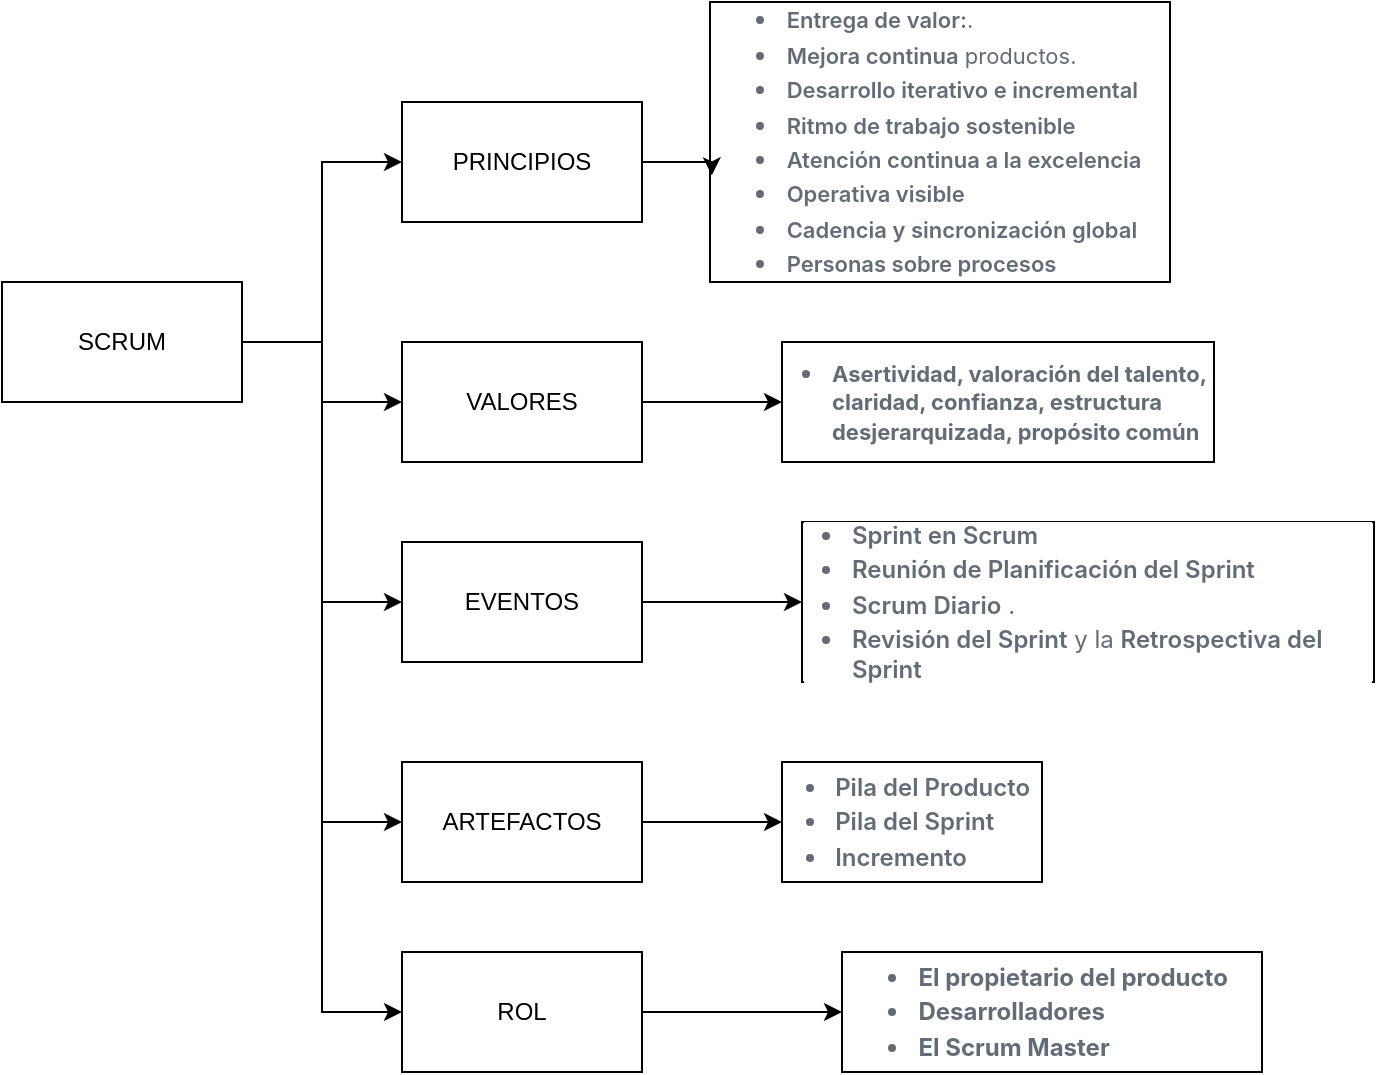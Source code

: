 <mxfile version="24.2.5" type="device">
  <diagram name="Página-1" id="WVmp2pQk49Cqd2bTrI5O">
    <mxGraphModel dx="1002" dy="535" grid="1" gridSize="10" guides="1" tooltips="1" connect="1" arrows="1" fold="1" page="1" pageScale="1" pageWidth="827" pageHeight="1169" math="0" shadow="0">
      <root>
        <mxCell id="0" />
        <mxCell id="1" parent="0" />
        <mxCell id="HahyfrMqMnk-RBZxCLah-35" style="edgeStyle=orthogonalEdgeStyle;rounded=0;orthogonalLoop=1;jettySize=auto;html=1;entryX=0;entryY=0.5;entryDx=0;entryDy=0;" edge="1" parent="1" source="HahyfrMqMnk-RBZxCLah-2" target="HahyfrMqMnk-RBZxCLah-34">
          <mxGeometry relative="1" as="geometry" />
        </mxCell>
        <mxCell id="HahyfrMqMnk-RBZxCLah-39" style="edgeStyle=orthogonalEdgeStyle;rounded=0;orthogonalLoop=1;jettySize=auto;html=1;entryX=0;entryY=0.5;entryDx=0;entryDy=0;" edge="1" parent="1" source="HahyfrMqMnk-RBZxCLah-2" target="HahyfrMqMnk-RBZxCLah-38">
          <mxGeometry relative="1" as="geometry" />
        </mxCell>
        <mxCell id="HahyfrMqMnk-RBZxCLah-40" style="edgeStyle=orthogonalEdgeStyle;rounded=0;orthogonalLoop=1;jettySize=auto;html=1;entryX=0;entryY=0.5;entryDx=0;entryDy=0;" edge="1" parent="1" source="HahyfrMqMnk-RBZxCLah-2" target="HahyfrMqMnk-RBZxCLah-3">
          <mxGeometry relative="1" as="geometry" />
        </mxCell>
        <mxCell id="HahyfrMqMnk-RBZxCLah-41" style="edgeStyle=orthogonalEdgeStyle;rounded=0;orthogonalLoop=1;jettySize=auto;html=1;entryX=0;entryY=0.5;entryDx=0;entryDy=0;" edge="1" parent="1" source="HahyfrMqMnk-RBZxCLah-2" target="HahyfrMqMnk-RBZxCLah-4">
          <mxGeometry relative="1" as="geometry" />
        </mxCell>
        <mxCell id="HahyfrMqMnk-RBZxCLah-50" style="edgeStyle=orthogonalEdgeStyle;rounded=0;orthogonalLoop=1;jettySize=auto;html=1;entryX=0;entryY=0.5;entryDx=0;entryDy=0;" edge="1" parent="1" source="HahyfrMqMnk-RBZxCLah-2" target="HahyfrMqMnk-RBZxCLah-44">
          <mxGeometry relative="1" as="geometry" />
        </mxCell>
        <mxCell id="HahyfrMqMnk-RBZxCLah-2" value="SCRUM" style="rounded=0;whiteSpace=wrap;html=1;" vertex="1" parent="1">
          <mxGeometry y="220" width="120" height="60" as="geometry" />
        </mxCell>
        <mxCell id="HahyfrMqMnk-RBZxCLah-3" value="PRINCIPIOS" style="rounded=0;whiteSpace=wrap;html=1;" vertex="1" parent="1">
          <mxGeometry x="200" y="130" width="120" height="60" as="geometry" />
        </mxCell>
        <mxCell id="HahyfrMqMnk-RBZxCLah-27" value="" style="edgeStyle=orthogonalEdgeStyle;rounded=0;orthogonalLoop=1;jettySize=auto;html=1;" edge="1" parent="1" source="HahyfrMqMnk-RBZxCLah-4" target="HahyfrMqMnk-RBZxCLah-26">
          <mxGeometry relative="1" as="geometry" />
        </mxCell>
        <mxCell id="HahyfrMqMnk-RBZxCLah-4" value="VALORES" style="rounded=0;whiteSpace=wrap;html=1;" vertex="1" parent="1">
          <mxGeometry x="200" y="250" width="120" height="60" as="geometry" />
        </mxCell>
        <mxCell id="HahyfrMqMnk-RBZxCLah-24" value="&lt;ul style=&quot;box-sizing: border-box; padding-left: 2em; margin-top: 0px; margin-bottom: 0px; color: rgb(99, 108, 118); font-family: -apple-system, BlinkMacSystemFont, &amp;quot;Segoe UI&amp;quot;, &amp;quot;Noto Sans&amp;quot;, Helvetica, Arial, sans-serif, &amp;quot;Apple Color Emoji&amp;quot;, &amp;quot;Segoe UI Emoji&amp;quot;; text-align: start; background-color: rgb(255, 255, 255);&quot;&gt;&lt;li style=&quot;box-sizing: border-box;&quot;&gt;&lt;font style=&quot;font-size: 11px;&quot;&gt;&lt;span style=&quot;box-sizing: border-box; font-weight: var(--base-text-weight-semibold, 600);&quot;&gt;Entrega de valor:&lt;/span&gt;&lt;font style=&quot;&quot;&gt;.&lt;/font&gt;&lt;/font&gt;&lt;/li&gt;&lt;li style=&quot;box-sizing: border-box; margin-top: 0.25em;&quot;&gt;&lt;font style=&quot;font-size: 11px;&quot;&gt;&lt;span style=&quot;box-sizing: border-box; font-weight: var(--base-text-weight-semibold, 600);&quot;&gt;Mejora continua&lt;/span&gt;&lt;font style=&quot;&quot;&gt;&amp;nbsp;productos.&lt;/font&gt;&lt;/font&gt;&lt;/li&gt;&lt;li style=&quot;box-sizing: border-box; margin-top: 0.25em;&quot;&gt;&lt;span style=&quot;box-sizing: border-box; font-weight: var(--base-text-weight-semibold, 600);&quot;&gt;&lt;font style=&quot;font-size: 11px;&quot;&gt;Desarrollo iterativo e incremental&lt;/font&gt;&lt;/span&gt;&lt;/li&gt;&lt;li style=&quot;box-sizing: border-box; margin-top: 0.25em;&quot;&gt;&lt;span style=&quot;box-sizing: border-box; font-weight: var(--base-text-weight-semibold, 600);&quot;&gt;&lt;font style=&quot;font-size: 11px;&quot;&gt;Ritmo de trabajo sostenible&lt;/font&gt;&lt;/span&gt;&lt;/li&gt;&lt;li style=&quot;box-sizing: border-box; margin-top: 0.25em;&quot;&gt;&lt;span style=&quot;box-sizing: border-box; font-weight: var(--base-text-weight-semibold, 600);&quot;&gt;&lt;font style=&quot;font-size: 11px;&quot;&gt;Atención continua a la excelencia&lt;/font&gt;&lt;/span&gt;&lt;/li&gt;&lt;li style=&quot;box-sizing: border-box; margin-top: 0.25em;&quot;&gt;&lt;span style=&quot;box-sizing: border-box; font-weight: var(--base-text-weight-semibold, 600);&quot;&gt;&lt;font style=&quot;font-size: 11px;&quot;&gt;Operativa visible&lt;/font&gt;&lt;/span&gt;&lt;/li&gt;&lt;li style=&quot;box-sizing: border-box; margin-top: 0.25em;&quot;&gt;&lt;span style=&quot;box-sizing: border-box; font-weight: var(--base-text-weight-semibold, 600);&quot;&gt;&lt;font style=&quot;font-size: 11px;&quot;&gt;Cadencia y sincronización global&lt;/font&gt;&lt;/span&gt;&lt;/li&gt;&lt;li style=&quot;box-sizing: border-box; margin-top: 0.25em;&quot;&gt;&lt;span style=&quot;box-sizing: border-box; font-weight: var(--base-text-weight-semibold, 600);&quot;&gt;&lt;font style=&quot;font-size: 11px;&quot;&gt;Personas sobre procesos&lt;/font&gt;&lt;/span&gt;&lt;/li&gt;&lt;/ul&gt;" style="rounded=0;whiteSpace=wrap;html=1;" vertex="1" parent="1">
          <mxGeometry x="354" y="80" width="230" height="140" as="geometry" />
        </mxCell>
        <mxCell id="HahyfrMqMnk-RBZxCLah-25" style="edgeStyle=orthogonalEdgeStyle;rounded=0;orthogonalLoop=1;jettySize=auto;html=1;exitX=1;exitY=0.5;exitDx=0;exitDy=0;entryX=0.004;entryY=0.619;entryDx=0;entryDy=0;entryPerimeter=0;" edge="1" parent="1" source="HahyfrMqMnk-RBZxCLah-3" target="HahyfrMqMnk-RBZxCLah-24">
          <mxGeometry relative="1" as="geometry" />
        </mxCell>
        <mxCell id="HahyfrMqMnk-RBZxCLah-26" value="&lt;ul style=&quot;box-sizing: border-box; padding-left: 2em; margin-top: 0px; margin-bottom: 0px; color: rgb(99, 108, 118); font-family: -apple-system, BlinkMacSystemFont, &amp;quot;Segoe UI&amp;quot;, &amp;quot;Noto Sans&amp;quot;, Helvetica, Arial, sans-serif, &amp;quot;Apple Color Emoji&amp;quot;, &amp;quot;Segoe UI Emoji&amp;quot;; text-align: start; background-color: rgb(255, 255, 255);&quot;&gt;&lt;li style=&quot;box-sizing: border-box;&quot;&gt;&lt;span style=&quot;&quot;&gt;&lt;font style=&quot;font-size: 11px;&quot;&gt;&lt;b&gt;Asertividad, valoración del talento, claridad, confianza, estructura desjerarquizada, propósito común&lt;/b&gt;&lt;/font&gt;&lt;/span&gt;&lt;br&gt;&lt;/li&gt;&lt;/ul&gt;" style="rounded=0;whiteSpace=wrap;html=1;" vertex="1" parent="1">
          <mxGeometry x="390" y="250" width="216" height="60" as="geometry" />
        </mxCell>
        <mxCell id="HahyfrMqMnk-RBZxCLah-37" value="" style="edgeStyle=orthogonalEdgeStyle;rounded=0;orthogonalLoop=1;jettySize=auto;html=1;" edge="1" parent="1" source="HahyfrMqMnk-RBZxCLah-34" target="HahyfrMqMnk-RBZxCLah-36">
          <mxGeometry relative="1" as="geometry" />
        </mxCell>
        <mxCell id="HahyfrMqMnk-RBZxCLah-34" value="EVENTOS" style="rounded=0;whiteSpace=wrap;html=1;" vertex="1" parent="1">
          <mxGeometry x="200" y="350" width="120" height="60" as="geometry" />
        </mxCell>
        <mxCell id="HahyfrMqMnk-RBZxCLah-36" value="&lt;ul style=&quot;box-sizing: border-box; padding-left: 2em; margin-top: 0px; margin-bottom: 0px; color: rgb(99, 108, 118); font-family: -apple-system, BlinkMacSystemFont, &amp;quot;Segoe UI&amp;quot;, &amp;quot;Noto Sans&amp;quot;, Helvetica, Arial, sans-serif, &amp;quot;Apple Color Emoji&amp;quot;, &amp;quot;Segoe UI Emoji&amp;quot;; text-align: start; background-color: rgb(255, 255, 255);&quot;&gt;&lt;li style=&quot;box-sizing: border-box;&quot;&gt;&lt;span style=&quot;box-sizing: border-box; font-weight: var(--base-text-weight-semibold, 600);&quot;&gt;Sprint en Scrum&lt;/span&gt;&amp;nbsp;&lt;/li&gt;&lt;li style=&quot;box-sizing: border-box; margin-top: 0.25em;&quot;&gt;&lt;span style=&quot;box-sizing: border-box; font-weight: var(--base-text-weight-semibold, 600);&quot;&gt;Reunión de Planificación del Sprint&lt;/span&gt;&amp;nbsp;&lt;/li&gt;&lt;li style=&quot;box-sizing: border-box; margin-top: 0.25em;&quot;&gt;&lt;span style=&quot;box-sizing: border-box; font-weight: var(--base-text-weight-semibold, 600);&quot;&gt;Scrum Diario&lt;/span&gt;&lt;font&gt;&amp;nbsp;.&lt;/font&gt;&lt;/li&gt;&lt;li style=&quot;box-sizing: border-box; margin-top: 0.25em;&quot;&gt;&lt;span style=&quot;box-sizing: border-box; font-weight: var(--base-text-weight-semibold, 600);&quot;&gt;Revisión del Sprint&lt;/span&gt; y la &lt;span style=&quot;box-sizing: border-box; font-weight: var(--base-text-weight-semibold, 600);&quot;&gt;Retrospectiva del Sprint&lt;/span&gt;&lt;/li&gt;&lt;/ul&gt;" style="rounded=0;whiteSpace=wrap;html=1;" vertex="1" parent="1">
          <mxGeometry x="400" y="340" width="286" height="80" as="geometry" />
        </mxCell>
        <mxCell id="HahyfrMqMnk-RBZxCLah-43" value="" style="edgeStyle=orthogonalEdgeStyle;rounded=0;orthogonalLoop=1;jettySize=auto;html=1;" edge="1" parent="1" source="HahyfrMqMnk-RBZxCLah-38" target="HahyfrMqMnk-RBZxCLah-42">
          <mxGeometry relative="1" as="geometry" />
        </mxCell>
        <mxCell id="HahyfrMqMnk-RBZxCLah-38" value="ARTEFACTOS" style="rounded=0;whiteSpace=wrap;html=1;" vertex="1" parent="1">
          <mxGeometry x="200" y="460" width="120" height="60" as="geometry" />
        </mxCell>
        <mxCell id="HahyfrMqMnk-RBZxCLah-42" value="&lt;ul style=&quot;box-sizing: border-box; padding-left: 2em; margin-top: 0px; margin-bottom: 0px; color: rgb(99, 108, 118); font-family: -apple-system, BlinkMacSystemFont, &amp;quot;Segoe UI&amp;quot;, &amp;quot;Noto Sans&amp;quot;, Helvetica, Arial, sans-serif, &amp;quot;Apple Color Emoji&amp;quot;, &amp;quot;Segoe UI Emoji&amp;quot;; text-align: start; background-color: rgb(255, 255, 255);&quot;&gt;&lt;li style=&quot;box-sizing: border-box;&quot;&gt;&lt;span style=&quot;box-sizing: border-box; font-weight: var(--base-text-weight-semibold, 600);&quot;&gt;Pila del Producto&lt;/span&gt;&amp;nbsp;&lt;/li&gt;&lt;li style=&quot;box-sizing: border-box; margin-top: 0.25em;&quot;&gt;&lt;span style=&quot;box-sizing: border-box; font-weight: var(--base-text-weight-semibold, 600);&quot;&gt;Pila del Sprint&lt;/span&gt;&amp;nbsp;&lt;/li&gt;&lt;li style=&quot;box-sizing: border-box; margin-top: 0.25em;&quot;&gt;&lt;span style=&quot;box-sizing: border-box; font-weight: var(--base-text-weight-semibold, 600);&quot;&gt;Incremento&lt;/span&gt;&lt;/li&gt;&lt;/ul&gt;" style="rounded=0;whiteSpace=wrap;html=1;" vertex="1" parent="1">
          <mxGeometry x="390" y="460" width="130" height="60" as="geometry" />
        </mxCell>
        <mxCell id="HahyfrMqMnk-RBZxCLah-48" value="" style="edgeStyle=orthogonalEdgeStyle;rounded=0;orthogonalLoop=1;jettySize=auto;html=1;" edge="1" parent="1" source="HahyfrMqMnk-RBZxCLah-44" target="HahyfrMqMnk-RBZxCLah-46">
          <mxGeometry relative="1" as="geometry" />
        </mxCell>
        <mxCell id="HahyfrMqMnk-RBZxCLah-44" value="ROL" style="rounded=0;whiteSpace=wrap;html=1;" vertex="1" parent="1">
          <mxGeometry x="200" y="555" width="120" height="60" as="geometry" />
        </mxCell>
        <mxCell id="HahyfrMqMnk-RBZxCLah-46" value="&lt;ul style=&quot;box-sizing: border-box; padding-left: 2em; margin-top: 0px; margin-bottom: 0px; color: rgb(99, 108, 118); font-family: -apple-system, BlinkMacSystemFont, &amp;quot;Segoe UI&amp;quot;, &amp;quot;Noto Sans&amp;quot;, Helvetica, Arial, sans-serif, &amp;quot;Apple Color Emoji&amp;quot;, &amp;quot;Segoe UI Emoji&amp;quot;; text-align: start; background-color: rgb(255, 255, 255);&quot;&gt;&lt;li style=&quot;box-sizing: border-box;&quot;&gt;&lt;b&gt;El propietario del producto&amp;nbsp;&lt;/b&gt;&lt;/li&gt;&lt;li style=&quot;box-sizing: border-box; margin-top: 0.25em;&quot;&gt;&lt;b&gt;Desarrolladores &lt;/b&gt;&lt;/li&gt;&lt;li style=&quot;box-sizing: border-box; margin-top: 0.25em;&quot;&gt;&lt;b&gt;El Scrum Master&lt;/b&gt;&lt;/li&gt;&lt;/ul&gt;" style="rounded=0;whiteSpace=wrap;html=1;" vertex="1" parent="1">
          <mxGeometry x="420" y="555" width="210" height="60" as="geometry" />
        </mxCell>
      </root>
    </mxGraphModel>
  </diagram>
</mxfile>
